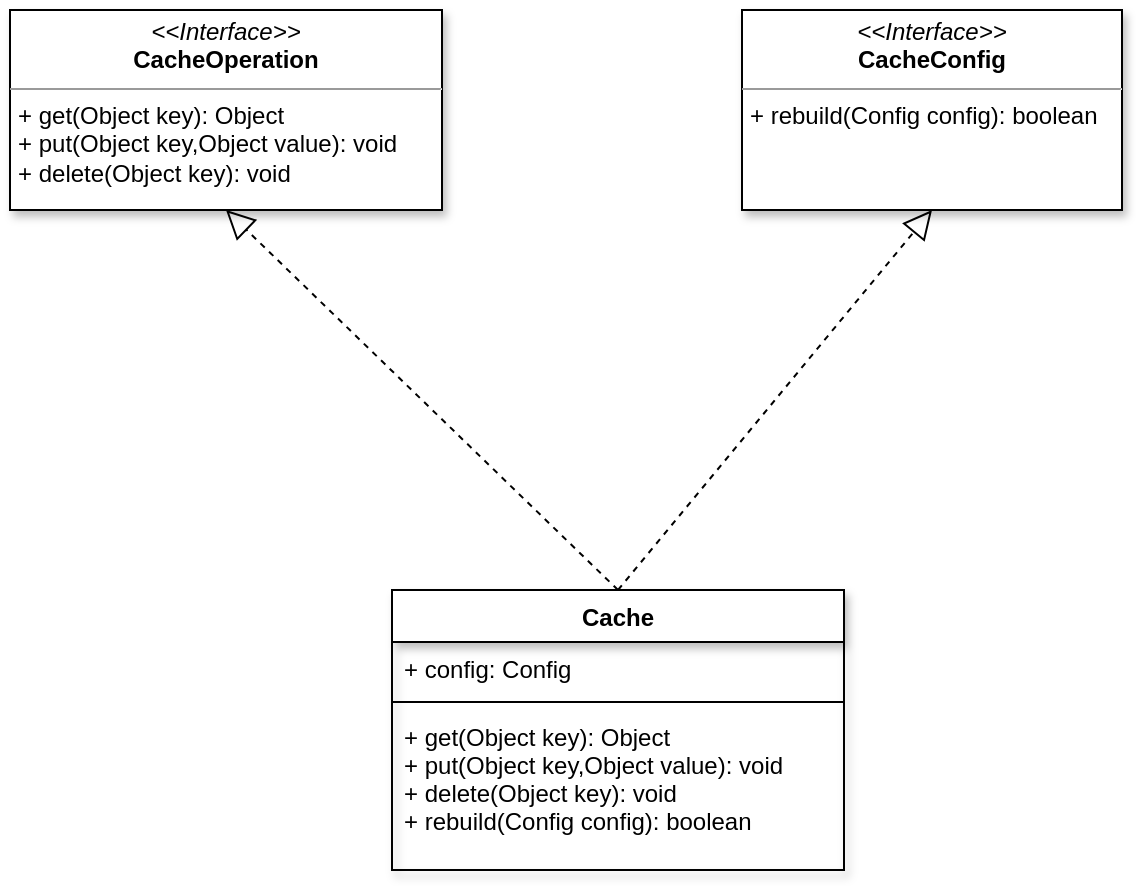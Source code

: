 <mxfile version="13.8.8" type="github"><diagram id="H_6gYDN-vG_Ba5KUDMNl" name="Page-1"><mxGraphModel dx="1186" dy="741" grid="1" gridSize="10" guides="1" tooltips="1" connect="1" arrows="1" fold="1" page="1" pageScale="1" pageWidth="827" pageHeight="1169" math="0" shadow="0"><root><mxCell id="0"/><mxCell id="1" parent="0"/><mxCell id="UD2m4hcpxQplmLram8aG-11" value="&lt;p style=&quot;margin: 0px ; margin-top: 4px ; text-align: center&quot;&gt;&lt;i&gt;&amp;lt;&amp;lt;Interface&amp;gt;&amp;gt;&lt;/i&gt;&lt;br&gt;&lt;b&gt;CacheOperation&lt;/b&gt;&lt;/p&gt;&lt;hr size=&quot;1&quot;&gt;&lt;p style=&quot;margin: 0px ; margin-left: 4px&quot;&gt;+ get(Object key): Object&lt;br&gt;+ put(Object key,Object value): void&lt;/p&gt;&lt;p style=&quot;margin: 0px ; margin-left: 4px&quot;&gt;+ delete(Object key): void&lt;/p&gt;" style="verticalAlign=top;align=left;overflow=fill;fontSize=12;fontFamily=Helvetica;html=1;rounded=0;shadow=1;glass=0;sketch=0;" vertex="1" parent="1"><mxGeometry x="110" y="200" width="216" height="100" as="geometry"/></mxCell><mxCell id="UD2m4hcpxQplmLram8aG-13" value="&lt;p style=&quot;margin: 0px ; margin-top: 4px ; text-align: center&quot;&gt;&lt;i&gt;&amp;lt;&amp;lt;Interface&amp;gt;&amp;gt;&lt;/i&gt;&lt;br&gt;&lt;b&gt;CacheConfig&lt;/b&gt;&lt;/p&gt;&lt;hr size=&quot;1&quot;&gt;&lt;p style=&quot;margin: 0px ; margin-left: 4px&quot;&gt;+ rebuild(Config config): boolean&lt;br&gt;&lt;/p&gt;" style="verticalAlign=top;align=left;overflow=fill;fontSize=12;fontFamily=Helvetica;html=1;rounded=0;shadow=1;glass=0;sketch=0;" vertex="1" parent="1"><mxGeometry x="476" y="200" width="190" height="100" as="geometry"/></mxCell><mxCell id="UD2m4hcpxQplmLram8aG-14" value="Cache" style="swimlane;fontStyle=1;align=center;verticalAlign=top;childLayout=stackLayout;horizontal=1;startSize=26;horizontalStack=0;resizeParent=1;resizeParentMax=0;resizeLast=0;collapsible=1;marginBottom=0;rounded=0;shadow=1;glass=0;sketch=0;" vertex="1" parent="1"><mxGeometry x="301" y="490" width="226" height="140" as="geometry"/></mxCell><mxCell id="UD2m4hcpxQplmLram8aG-15" value="+ config: Config" style="text;strokeColor=none;fillColor=none;align=left;verticalAlign=top;spacingLeft=4;spacingRight=4;overflow=hidden;rotatable=0;points=[[0,0.5],[1,0.5]];portConstraint=eastwest;" vertex="1" parent="UD2m4hcpxQplmLram8aG-14"><mxGeometry y="26" width="226" height="26" as="geometry"/></mxCell><mxCell id="UD2m4hcpxQplmLram8aG-16" value="" style="line;strokeWidth=1;fillColor=none;align=left;verticalAlign=middle;spacingTop=-1;spacingLeft=3;spacingRight=3;rotatable=0;labelPosition=right;points=[];portConstraint=eastwest;" vertex="1" parent="UD2m4hcpxQplmLram8aG-14"><mxGeometry y="52" width="226" height="8" as="geometry"/></mxCell><mxCell id="UD2m4hcpxQplmLram8aG-17" value="+ get(Object key): Object&#10;+ put(Object key,Object value): void&#10;+ delete(Object key): void&#10;+ rebuild(Config config): boolean" style="text;strokeColor=none;fillColor=none;align=left;verticalAlign=top;spacingLeft=4;spacingRight=4;overflow=hidden;rotatable=0;points=[[0,0.5],[1,0.5]];portConstraint=eastwest;" vertex="1" parent="UD2m4hcpxQplmLram8aG-14"><mxGeometry y="60" width="226" height="80" as="geometry"/></mxCell><mxCell id="UD2m4hcpxQplmLram8aG-18" value="" style="endArrow=block;dashed=1;endFill=0;endSize=12;html=1;entryX=0.5;entryY=1;entryDx=0;entryDy=0;exitX=0.5;exitY=0;exitDx=0;exitDy=0;" edge="1" parent="1" source="UD2m4hcpxQplmLram8aG-14" target="UD2m4hcpxQplmLram8aG-11"><mxGeometry width="160" relative="1" as="geometry"><mxPoint x="150" y="390" as="sourcePoint"/><mxPoint x="310" y="390" as="targetPoint"/></mxGeometry></mxCell><mxCell id="UD2m4hcpxQplmLram8aG-20" value="" style="endArrow=block;dashed=1;endFill=0;endSize=12;html=1;entryX=0.5;entryY=1;entryDx=0;entryDy=0;exitX=0.5;exitY=0;exitDx=0;exitDy=0;" edge="1" parent="1" source="UD2m4hcpxQplmLram8aG-14" target="UD2m4hcpxQplmLram8aG-13"><mxGeometry width="160" relative="1" as="geometry"><mxPoint x="490" y="400" as="sourcePoint"/><mxPoint x="650" y="400" as="targetPoint"/></mxGeometry></mxCell></root></mxGraphModel></diagram></mxfile>